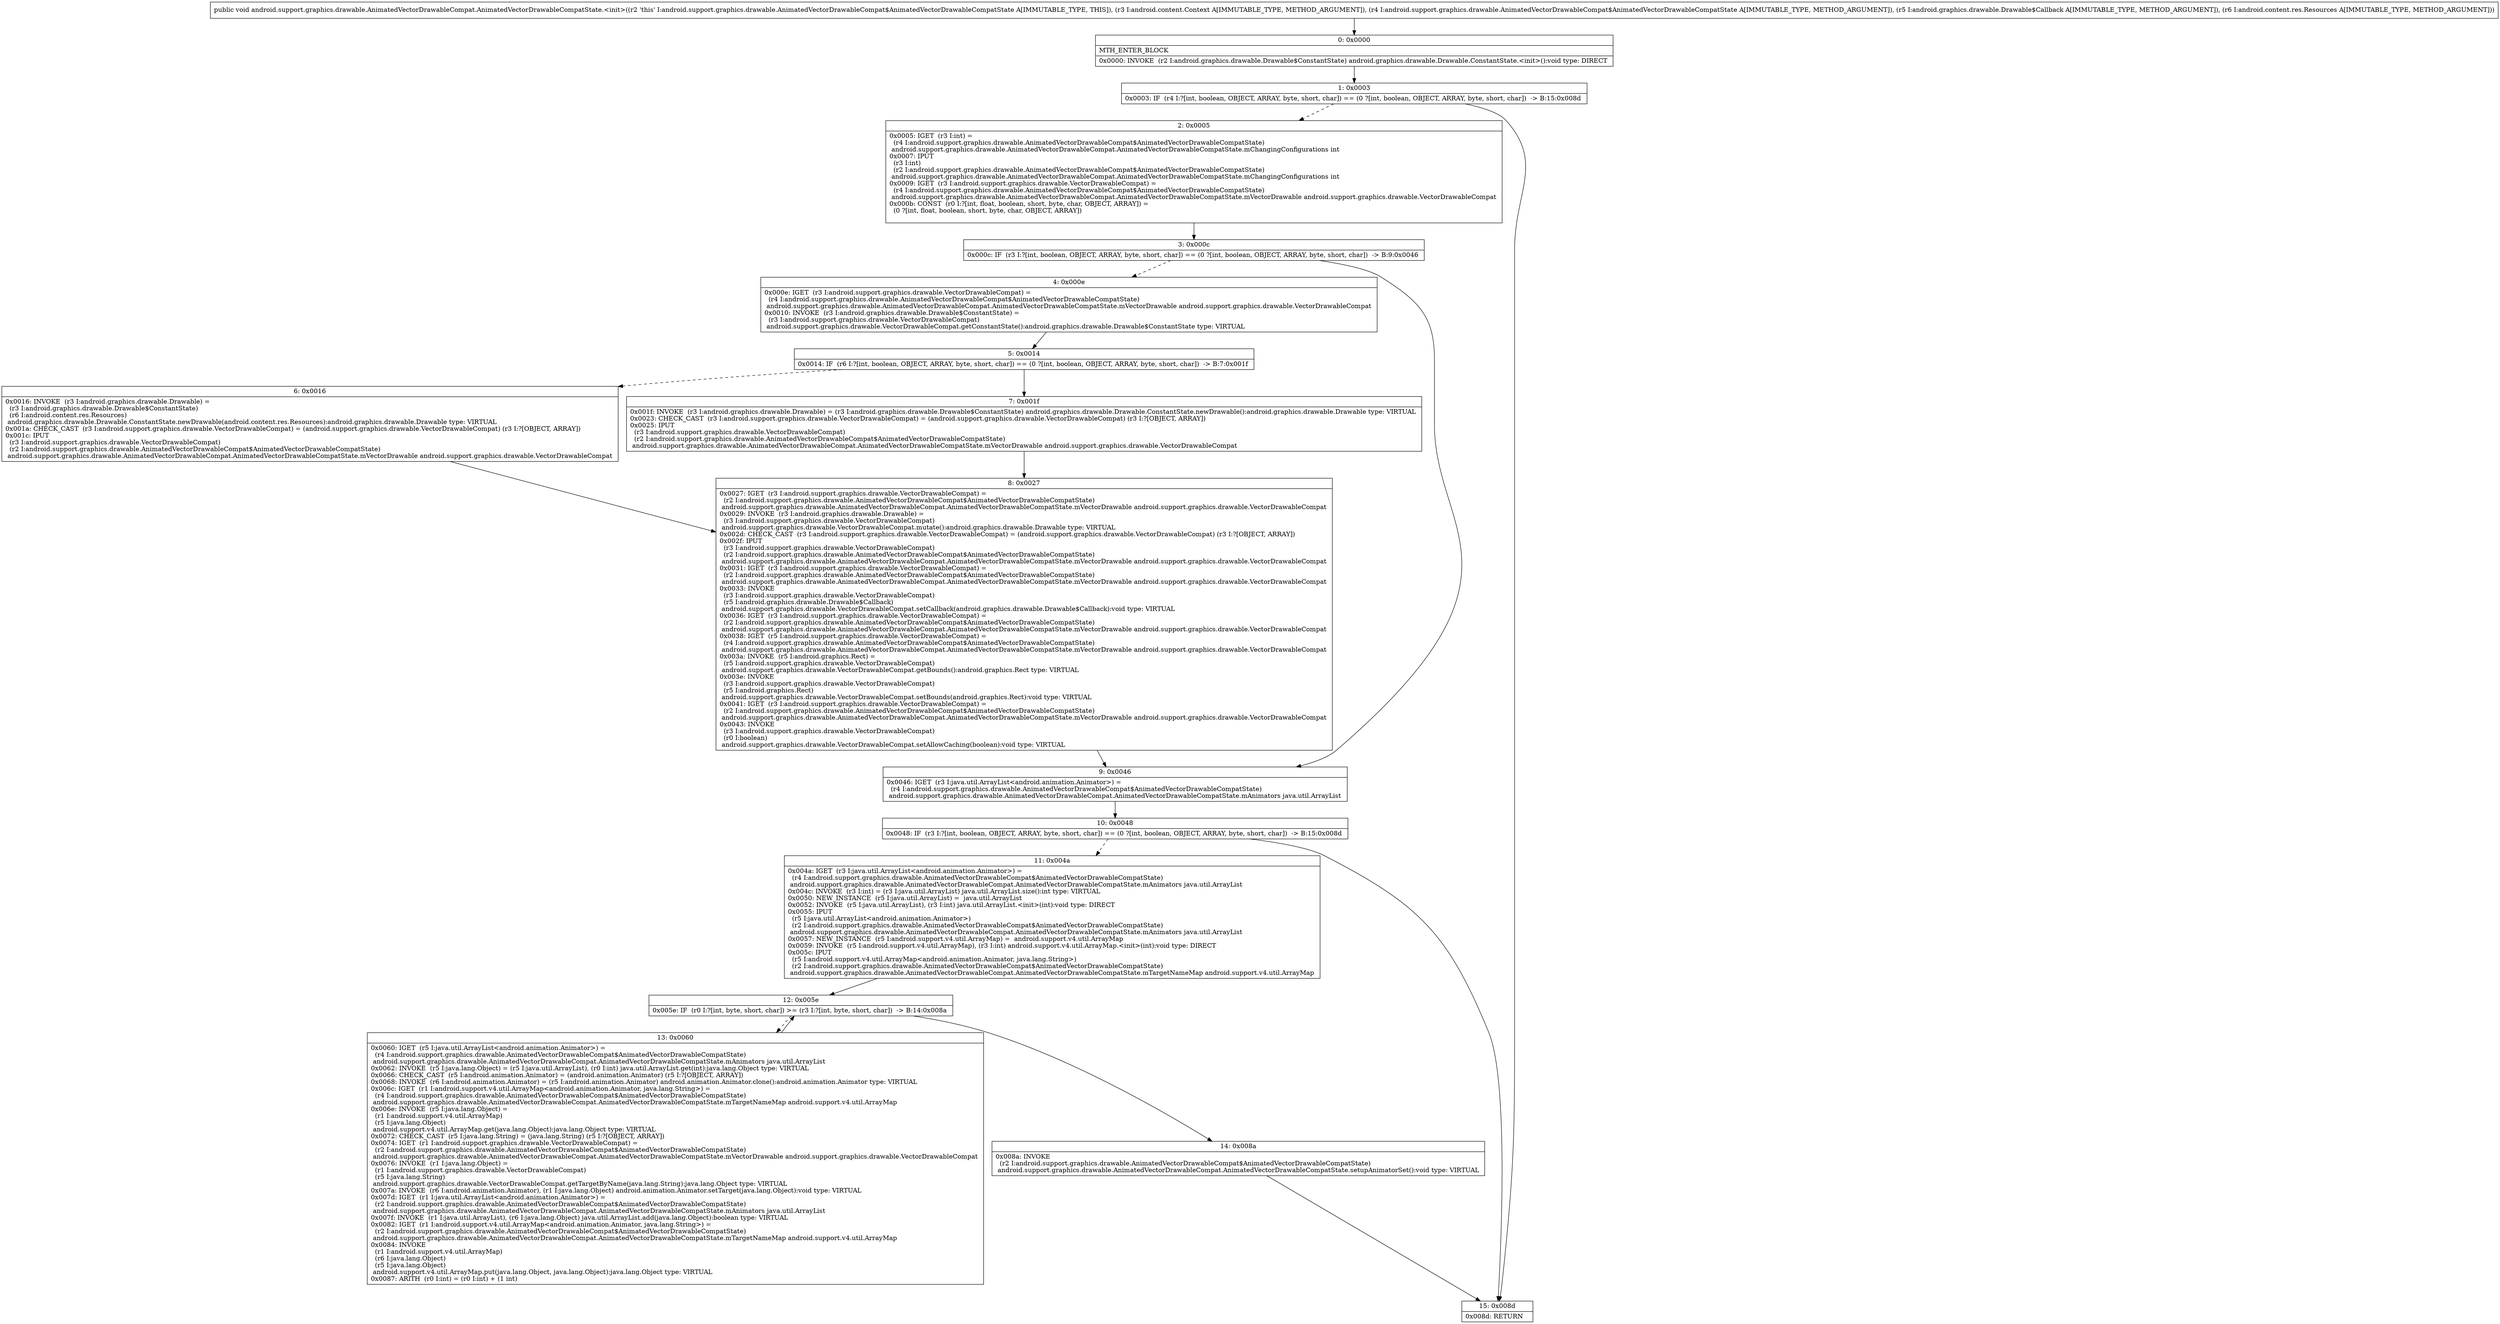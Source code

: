 digraph "CFG forandroid.support.graphics.drawable.AnimatedVectorDrawableCompat.AnimatedVectorDrawableCompatState.\<init\>(Landroid\/content\/Context;Landroid\/support\/graphics\/drawable\/AnimatedVectorDrawableCompat$AnimatedVectorDrawableCompatState;Landroid\/graphics\/drawable\/Drawable$Callback;Landroid\/content\/res\/Resources;)V" {
Node_0 [shape=record,label="{0\:\ 0x0000|MTH_ENTER_BLOCK\l|0x0000: INVOKE  (r2 I:android.graphics.drawable.Drawable$ConstantState) android.graphics.drawable.Drawable.ConstantState.\<init\>():void type: DIRECT \l}"];
Node_1 [shape=record,label="{1\:\ 0x0003|0x0003: IF  (r4 I:?[int, boolean, OBJECT, ARRAY, byte, short, char]) == (0 ?[int, boolean, OBJECT, ARRAY, byte, short, char])  \-\> B:15:0x008d \l}"];
Node_2 [shape=record,label="{2\:\ 0x0005|0x0005: IGET  (r3 I:int) = \l  (r4 I:android.support.graphics.drawable.AnimatedVectorDrawableCompat$AnimatedVectorDrawableCompatState)\l android.support.graphics.drawable.AnimatedVectorDrawableCompat.AnimatedVectorDrawableCompatState.mChangingConfigurations int \l0x0007: IPUT  \l  (r3 I:int)\l  (r2 I:android.support.graphics.drawable.AnimatedVectorDrawableCompat$AnimatedVectorDrawableCompatState)\l android.support.graphics.drawable.AnimatedVectorDrawableCompat.AnimatedVectorDrawableCompatState.mChangingConfigurations int \l0x0009: IGET  (r3 I:android.support.graphics.drawable.VectorDrawableCompat) = \l  (r4 I:android.support.graphics.drawable.AnimatedVectorDrawableCompat$AnimatedVectorDrawableCompatState)\l android.support.graphics.drawable.AnimatedVectorDrawableCompat.AnimatedVectorDrawableCompatState.mVectorDrawable android.support.graphics.drawable.VectorDrawableCompat \l0x000b: CONST  (r0 I:?[int, float, boolean, short, byte, char, OBJECT, ARRAY]) = \l  (0 ?[int, float, boolean, short, byte, char, OBJECT, ARRAY])\l \l}"];
Node_3 [shape=record,label="{3\:\ 0x000c|0x000c: IF  (r3 I:?[int, boolean, OBJECT, ARRAY, byte, short, char]) == (0 ?[int, boolean, OBJECT, ARRAY, byte, short, char])  \-\> B:9:0x0046 \l}"];
Node_4 [shape=record,label="{4\:\ 0x000e|0x000e: IGET  (r3 I:android.support.graphics.drawable.VectorDrawableCompat) = \l  (r4 I:android.support.graphics.drawable.AnimatedVectorDrawableCompat$AnimatedVectorDrawableCompatState)\l android.support.graphics.drawable.AnimatedVectorDrawableCompat.AnimatedVectorDrawableCompatState.mVectorDrawable android.support.graphics.drawable.VectorDrawableCompat \l0x0010: INVOKE  (r3 I:android.graphics.drawable.Drawable$ConstantState) = \l  (r3 I:android.support.graphics.drawable.VectorDrawableCompat)\l android.support.graphics.drawable.VectorDrawableCompat.getConstantState():android.graphics.drawable.Drawable$ConstantState type: VIRTUAL \l}"];
Node_5 [shape=record,label="{5\:\ 0x0014|0x0014: IF  (r6 I:?[int, boolean, OBJECT, ARRAY, byte, short, char]) == (0 ?[int, boolean, OBJECT, ARRAY, byte, short, char])  \-\> B:7:0x001f \l}"];
Node_6 [shape=record,label="{6\:\ 0x0016|0x0016: INVOKE  (r3 I:android.graphics.drawable.Drawable) = \l  (r3 I:android.graphics.drawable.Drawable$ConstantState)\l  (r6 I:android.content.res.Resources)\l android.graphics.drawable.Drawable.ConstantState.newDrawable(android.content.res.Resources):android.graphics.drawable.Drawable type: VIRTUAL \l0x001a: CHECK_CAST  (r3 I:android.support.graphics.drawable.VectorDrawableCompat) = (android.support.graphics.drawable.VectorDrawableCompat) (r3 I:?[OBJECT, ARRAY]) \l0x001c: IPUT  \l  (r3 I:android.support.graphics.drawable.VectorDrawableCompat)\l  (r2 I:android.support.graphics.drawable.AnimatedVectorDrawableCompat$AnimatedVectorDrawableCompatState)\l android.support.graphics.drawable.AnimatedVectorDrawableCompat.AnimatedVectorDrawableCompatState.mVectorDrawable android.support.graphics.drawable.VectorDrawableCompat \l}"];
Node_7 [shape=record,label="{7\:\ 0x001f|0x001f: INVOKE  (r3 I:android.graphics.drawable.Drawable) = (r3 I:android.graphics.drawable.Drawable$ConstantState) android.graphics.drawable.Drawable.ConstantState.newDrawable():android.graphics.drawable.Drawable type: VIRTUAL \l0x0023: CHECK_CAST  (r3 I:android.support.graphics.drawable.VectorDrawableCompat) = (android.support.graphics.drawable.VectorDrawableCompat) (r3 I:?[OBJECT, ARRAY]) \l0x0025: IPUT  \l  (r3 I:android.support.graphics.drawable.VectorDrawableCompat)\l  (r2 I:android.support.graphics.drawable.AnimatedVectorDrawableCompat$AnimatedVectorDrawableCompatState)\l android.support.graphics.drawable.AnimatedVectorDrawableCompat.AnimatedVectorDrawableCompatState.mVectorDrawable android.support.graphics.drawable.VectorDrawableCompat \l}"];
Node_8 [shape=record,label="{8\:\ 0x0027|0x0027: IGET  (r3 I:android.support.graphics.drawable.VectorDrawableCompat) = \l  (r2 I:android.support.graphics.drawable.AnimatedVectorDrawableCompat$AnimatedVectorDrawableCompatState)\l android.support.graphics.drawable.AnimatedVectorDrawableCompat.AnimatedVectorDrawableCompatState.mVectorDrawable android.support.graphics.drawable.VectorDrawableCompat \l0x0029: INVOKE  (r3 I:android.graphics.drawable.Drawable) = \l  (r3 I:android.support.graphics.drawable.VectorDrawableCompat)\l android.support.graphics.drawable.VectorDrawableCompat.mutate():android.graphics.drawable.Drawable type: VIRTUAL \l0x002d: CHECK_CAST  (r3 I:android.support.graphics.drawable.VectorDrawableCompat) = (android.support.graphics.drawable.VectorDrawableCompat) (r3 I:?[OBJECT, ARRAY]) \l0x002f: IPUT  \l  (r3 I:android.support.graphics.drawable.VectorDrawableCompat)\l  (r2 I:android.support.graphics.drawable.AnimatedVectorDrawableCompat$AnimatedVectorDrawableCompatState)\l android.support.graphics.drawable.AnimatedVectorDrawableCompat.AnimatedVectorDrawableCompatState.mVectorDrawable android.support.graphics.drawable.VectorDrawableCompat \l0x0031: IGET  (r3 I:android.support.graphics.drawable.VectorDrawableCompat) = \l  (r2 I:android.support.graphics.drawable.AnimatedVectorDrawableCompat$AnimatedVectorDrawableCompatState)\l android.support.graphics.drawable.AnimatedVectorDrawableCompat.AnimatedVectorDrawableCompatState.mVectorDrawable android.support.graphics.drawable.VectorDrawableCompat \l0x0033: INVOKE  \l  (r3 I:android.support.graphics.drawable.VectorDrawableCompat)\l  (r5 I:android.graphics.drawable.Drawable$Callback)\l android.support.graphics.drawable.VectorDrawableCompat.setCallback(android.graphics.drawable.Drawable$Callback):void type: VIRTUAL \l0x0036: IGET  (r3 I:android.support.graphics.drawable.VectorDrawableCompat) = \l  (r2 I:android.support.graphics.drawable.AnimatedVectorDrawableCompat$AnimatedVectorDrawableCompatState)\l android.support.graphics.drawable.AnimatedVectorDrawableCompat.AnimatedVectorDrawableCompatState.mVectorDrawable android.support.graphics.drawable.VectorDrawableCompat \l0x0038: IGET  (r5 I:android.support.graphics.drawable.VectorDrawableCompat) = \l  (r4 I:android.support.graphics.drawable.AnimatedVectorDrawableCompat$AnimatedVectorDrawableCompatState)\l android.support.graphics.drawable.AnimatedVectorDrawableCompat.AnimatedVectorDrawableCompatState.mVectorDrawable android.support.graphics.drawable.VectorDrawableCompat \l0x003a: INVOKE  (r5 I:android.graphics.Rect) = \l  (r5 I:android.support.graphics.drawable.VectorDrawableCompat)\l android.support.graphics.drawable.VectorDrawableCompat.getBounds():android.graphics.Rect type: VIRTUAL \l0x003e: INVOKE  \l  (r3 I:android.support.graphics.drawable.VectorDrawableCompat)\l  (r5 I:android.graphics.Rect)\l android.support.graphics.drawable.VectorDrawableCompat.setBounds(android.graphics.Rect):void type: VIRTUAL \l0x0041: IGET  (r3 I:android.support.graphics.drawable.VectorDrawableCompat) = \l  (r2 I:android.support.graphics.drawable.AnimatedVectorDrawableCompat$AnimatedVectorDrawableCompatState)\l android.support.graphics.drawable.AnimatedVectorDrawableCompat.AnimatedVectorDrawableCompatState.mVectorDrawable android.support.graphics.drawable.VectorDrawableCompat \l0x0043: INVOKE  \l  (r3 I:android.support.graphics.drawable.VectorDrawableCompat)\l  (r0 I:boolean)\l android.support.graphics.drawable.VectorDrawableCompat.setAllowCaching(boolean):void type: VIRTUAL \l}"];
Node_9 [shape=record,label="{9\:\ 0x0046|0x0046: IGET  (r3 I:java.util.ArrayList\<android.animation.Animator\>) = \l  (r4 I:android.support.graphics.drawable.AnimatedVectorDrawableCompat$AnimatedVectorDrawableCompatState)\l android.support.graphics.drawable.AnimatedVectorDrawableCompat.AnimatedVectorDrawableCompatState.mAnimators java.util.ArrayList \l}"];
Node_10 [shape=record,label="{10\:\ 0x0048|0x0048: IF  (r3 I:?[int, boolean, OBJECT, ARRAY, byte, short, char]) == (0 ?[int, boolean, OBJECT, ARRAY, byte, short, char])  \-\> B:15:0x008d \l}"];
Node_11 [shape=record,label="{11\:\ 0x004a|0x004a: IGET  (r3 I:java.util.ArrayList\<android.animation.Animator\>) = \l  (r4 I:android.support.graphics.drawable.AnimatedVectorDrawableCompat$AnimatedVectorDrawableCompatState)\l android.support.graphics.drawable.AnimatedVectorDrawableCompat.AnimatedVectorDrawableCompatState.mAnimators java.util.ArrayList \l0x004c: INVOKE  (r3 I:int) = (r3 I:java.util.ArrayList) java.util.ArrayList.size():int type: VIRTUAL \l0x0050: NEW_INSTANCE  (r5 I:java.util.ArrayList) =  java.util.ArrayList \l0x0052: INVOKE  (r5 I:java.util.ArrayList), (r3 I:int) java.util.ArrayList.\<init\>(int):void type: DIRECT \l0x0055: IPUT  \l  (r5 I:java.util.ArrayList\<android.animation.Animator\>)\l  (r2 I:android.support.graphics.drawable.AnimatedVectorDrawableCompat$AnimatedVectorDrawableCompatState)\l android.support.graphics.drawable.AnimatedVectorDrawableCompat.AnimatedVectorDrawableCompatState.mAnimators java.util.ArrayList \l0x0057: NEW_INSTANCE  (r5 I:android.support.v4.util.ArrayMap) =  android.support.v4.util.ArrayMap \l0x0059: INVOKE  (r5 I:android.support.v4.util.ArrayMap), (r3 I:int) android.support.v4.util.ArrayMap.\<init\>(int):void type: DIRECT \l0x005c: IPUT  \l  (r5 I:android.support.v4.util.ArrayMap\<android.animation.Animator, java.lang.String\>)\l  (r2 I:android.support.graphics.drawable.AnimatedVectorDrawableCompat$AnimatedVectorDrawableCompatState)\l android.support.graphics.drawable.AnimatedVectorDrawableCompat.AnimatedVectorDrawableCompatState.mTargetNameMap android.support.v4.util.ArrayMap \l}"];
Node_12 [shape=record,label="{12\:\ 0x005e|0x005e: IF  (r0 I:?[int, byte, short, char]) \>= (r3 I:?[int, byte, short, char])  \-\> B:14:0x008a \l}"];
Node_13 [shape=record,label="{13\:\ 0x0060|0x0060: IGET  (r5 I:java.util.ArrayList\<android.animation.Animator\>) = \l  (r4 I:android.support.graphics.drawable.AnimatedVectorDrawableCompat$AnimatedVectorDrawableCompatState)\l android.support.graphics.drawable.AnimatedVectorDrawableCompat.AnimatedVectorDrawableCompatState.mAnimators java.util.ArrayList \l0x0062: INVOKE  (r5 I:java.lang.Object) = (r5 I:java.util.ArrayList), (r0 I:int) java.util.ArrayList.get(int):java.lang.Object type: VIRTUAL \l0x0066: CHECK_CAST  (r5 I:android.animation.Animator) = (android.animation.Animator) (r5 I:?[OBJECT, ARRAY]) \l0x0068: INVOKE  (r6 I:android.animation.Animator) = (r5 I:android.animation.Animator) android.animation.Animator.clone():android.animation.Animator type: VIRTUAL \l0x006c: IGET  (r1 I:android.support.v4.util.ArrayMap\<android.animation.Animator, java.lang.String\>) = \l  (r4 I:android.support.graphics.drawable.AnimatedVectorDrawableCompat$AnimatedVectorDrawableCompatState)\l android.support.graphics.drawable.AnimatedVectorDrawableCompat.AnimatedVectorDrawableCompatState.mTargetNameMap android.support.v4.util.ArrayMap \l0x006e: INVOKE  (r5 I:java.lang.Object) = \l  (r1 I:android.support.v4.util.ArrayMap)\l  (r5 I:java.lang.Object)\l android.support.v4.util.ArrayMap.get(java.lang.Object):java.lang.Object type: VIRTUAL \l0x0072: CHECK_CAST  (r5 I:java.lang.String) = (java.lang.String) (r5 I:?[OBJECT, ARRAY]) \l0x0074: IGET  (r1 I:android.support.graphics.drawable.VectorDrawableCompat) = \l  (r2 I:android.support.graphics.drawable.AnimatedVectorDrawableCompat$AnimatedVectorDrawableCompatState)\l android.support.graphics.drawable.AnimatedVectorDrawableCompat.AnimatedVectorDrawableCompatState.mVectorDrawable android.support.graphics.drawable.VectorDrawableCompat \l0x0076: INVOKE  (r1 I:java.lang.Object) = \l  (r1 I:android.support.graphics.drawable.VectorDrawableCompat)\l  (r5 I:java.lang.String)\l android.support.graphics.drawable.VectorDrawableCompat.getTargetByName(java.lang.String):java.lang.Object type: VIRTUAL \l0x007a: INVOKE  (r6 I:android.animation.Animator), (r1 I:java.lang.Object) android.animation.Animator.setTarget(java.lang.Object):void type: VIRTUAL \l0x007d: IGET  (r1 I:java.util.ArrayList\<android.animation.Animator\>) = \l  (r2 I:android.support.graphics.drawable.AnimatedVectorDrawableCompat$AnimatedVectorDrawableCompatState)\l android.support.graphics.drawable.AnimatedVectorDrawableCompat.AnimatedVectorDrawableCompatState.mAnimators java.util.ArrayList \l0x007f: INVOKE  (r1 I:java.util.ArrayList), (r6 I:java.lang.Object) java.util.ArrayList.add(java.lang.Object):boolean type: VIRTUAL \l0x0082: IGET  (r1 I:android.support.v4.util.ArrayMap\<android.animation.Animator, java.lang.String\>) = \l  (r2 I:android.support.graphics.drawable.AnimatedVectorDrawableCompat$AnimatedVectorDrawableCompatState)\l android.support.graphics.drawable.AnimatedVectorDrawableCompat.AnimatedVectorDrawableCompatState.mTargetNameMap android.support.v4.util.ArrayMap \l0x0084: INVOKE  \l  (r1 I:android.support.v4.util.ArrayMap)\l  (r6 I:java.lang.Object)\l  (r5 I:java.lang.Object)\l android.support.v4.util.ArrayMap.put(java.lang.Object, java.lang.Object):java.lang.Object type: VIRTUAL \l0x0087: ARITH  (r0 I:int) = (r0 I:int) + (1 int) \l}"];
Node_14 [shape=record,label="{14\:\ 0x008a|0x008a: INVOKE  \l  (r2 I:android.support.graphics.drawable.AnimatedVectorDrawableCompat$AnimatedVectorDrawableCompatState)\l android.support.graphics.drawable.AnimatedVectorDrawableCompat.AnimatedVectorDrawableCompatState.setupAnimatorSet():void type: VIRTUAL \l}"];
Node_15 [shape=record,label="{15\:\ 0x008d|0x008d: RETURN   \l}"];
MethodNode[shape=record,label="{public void android.support.graphics.drawable.AnimatedVectorDrawableCompat.AnimatedVectorDrawableCompatState.\<init\>((r2 'this' I:android.support.graphics.drawable.AnimatedVectorDrawableCompat$AnimatedVectorDrawableCompatState A[IMMUTABLE_TYPE, THIS]), (r3 I:android.content.Context A[IMMUTABLE_TYPE, METHOD_ARGUMENT]), (r4 I:android.support.graphics.drawable.AnimatedVectorDrawableCompat$AnimatedVectorDrawableCompatState A[IMMUTABLE_TYPE, METHOD_ARGUMENT]), (r5 I:android.graphics.drawable.Drawable$Callback A[IMMUTABLE_TYPE, METHOD_ARGUMENT]), (r6 I:android.content.res.Resources A[IMMUTABLE_TYPE, METHOD_ARGUMENT])) }"];
MethodNode -> Node_0;
Node_0 -> Node_1;
Node_1 -> Node_2[style=dashed];
Node_1 -> Node_15;
Node_2 -> Node_3;
Node_3 -> Node_4[style=dashed];
Node_3 -> Node_9;
Node_4 -> Node_5;
Node_5 -> Node_6[style=dashed];
Node_5 -> Node_7;
Node_6 -> Node_8;
Node_7 -> Node_8;
Node_8 -> Node_9;
Node_9 -> Node_10;
Node_10 -> Node_11[style=dashed];
Node_10 -> Node_15;
Node_11 -> Node_12;
Node_12 -> Node_13[style=dashed];
Node_12 -> Node_14;
Node_13 -> Node_12;
Node_14 -> Node_15;
}

